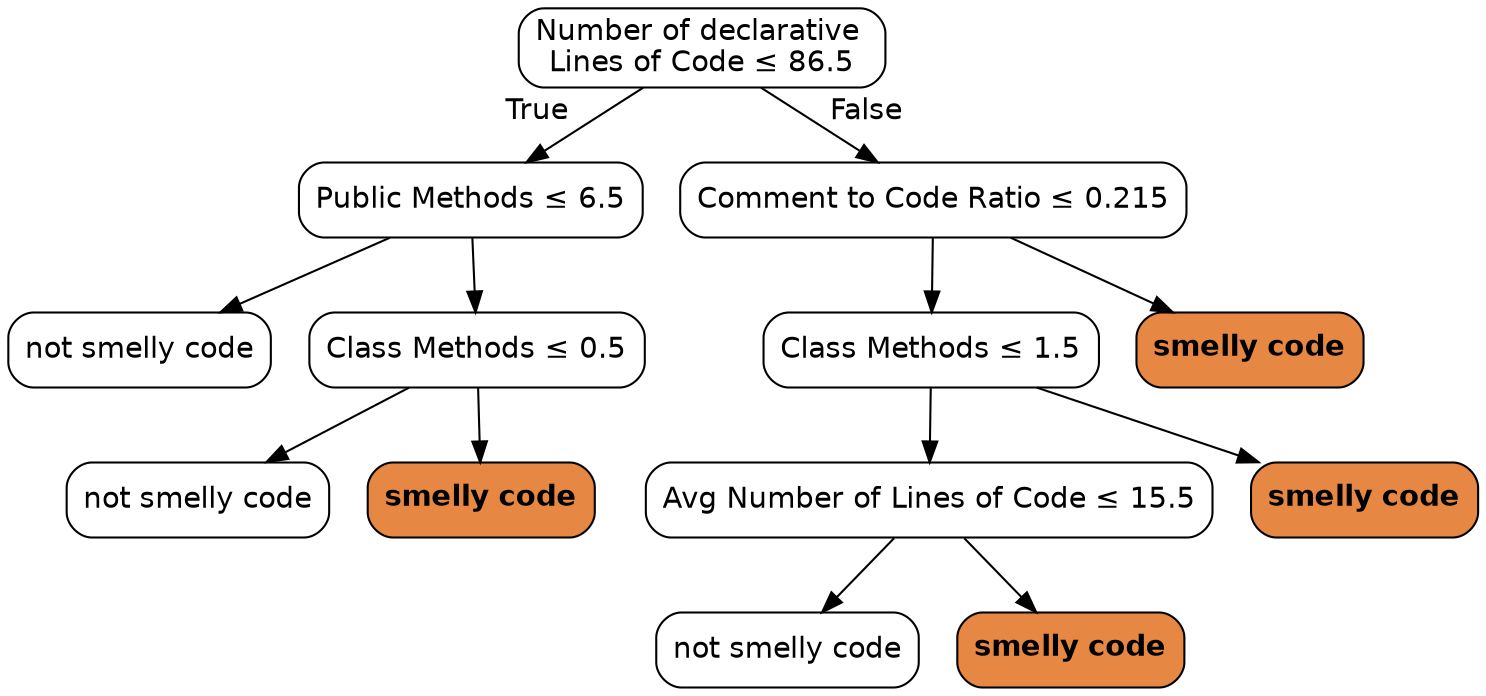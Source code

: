digraph Tree {
node [color="black", fontname=helvetica, shape=box,  style="filled, rounded", fillcolor="#FFFFFF"];
edge [fontname=helvetica];
0 [label=<Number of declarative <br/>Lines of Code &le; 86.5>];
1 [label=<Public Methods &le; 6.5>];
0 -> 1  [headlabel="True", labelangle=45, labeldistance="2.5"];
3 [label=<not smelly code>];
1 -> 3;
4 [label=<Class Methods &le; 0.5>];
1 -> 4;
7 [label=<not smelly code>];
4 -> 7;
8 [label=<<b>smelly code</b>>, fillcolor="#e68743"];
4 -> 8;
2 [label=<Comment to Code Ratio &le; 0.215>];
0 -> 2  [headlabel="False", labelangle="-45", labeldistance="2.5"];
5 [label=<Class Methods &le; 1.5>];
2 -> 5;
9 [label=<Avg Number of Lines of Code &le; 15.5>];
5 -> 9;
11 [label=<not smelly code>];
9 -> 11;
12 [label=<<b>smelly code</b>>, fillcolor="#e68743"];
9 -> 12;
10 [label=<<b>smelly code</b>>, fillcolor="#e68743"];
5 -> 10;
6 [label=<<b>smelly code</b>>, fillcolor="#e68743"];
2 -> 6;
}
